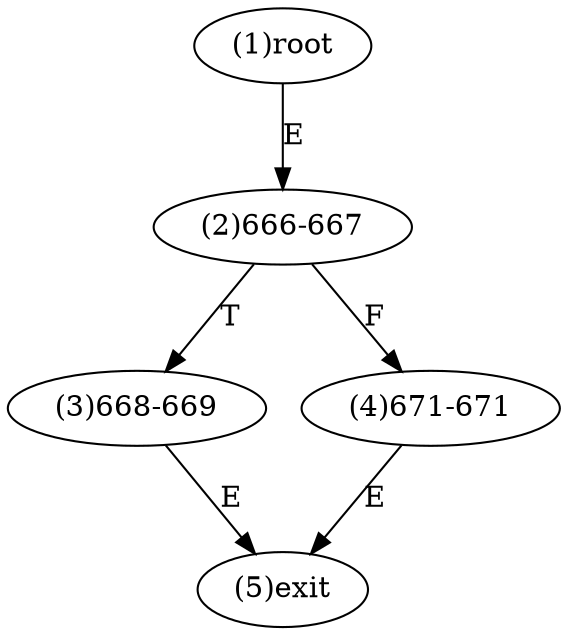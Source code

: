 digraph "" { 
1[ label="(1)root"];
2[ label="(2)666-667"];
3[ label="(3)668-669"];
4[ label="(4)671-671"];
5[ label="(5)exit"];
1->2[ label="E"];
2->4[ label="F"];
2->3[ label="T"];
3->5[ label="E"];
4->5[ label="E"];
}